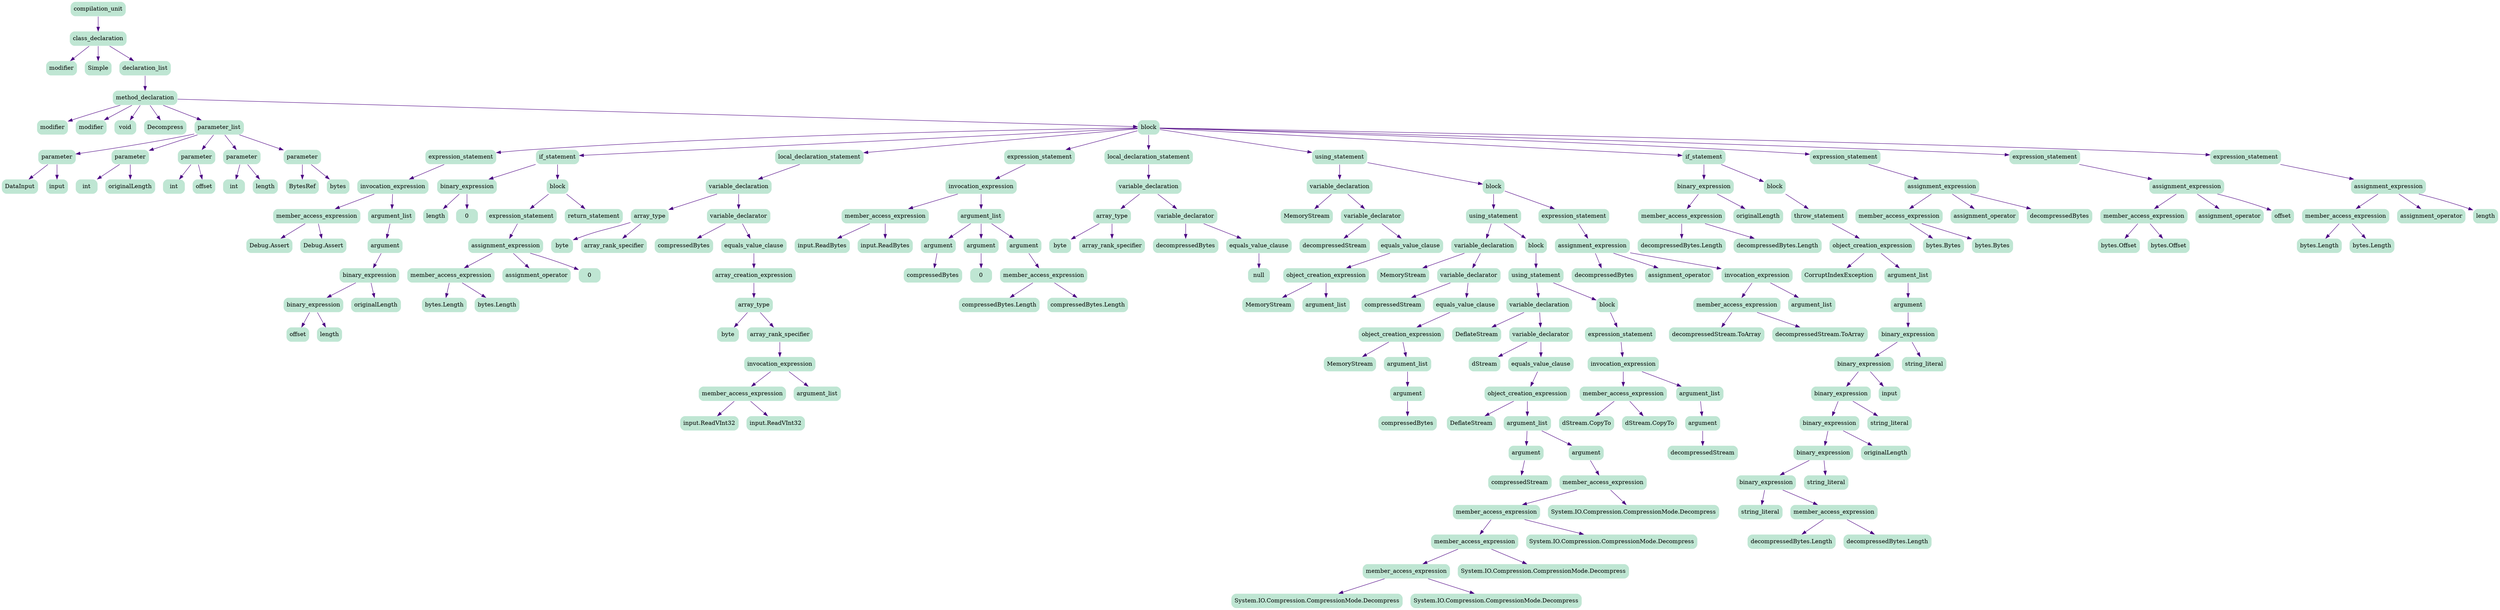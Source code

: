 digraph  {
5 [color=white, fillcolor="#BFE6D3", label=compilation_unit, node_type=compilation_unit, shape=box, style="rounded, filled"];
6 [color=white, fillcolor="#BFE6D3", label=class_declaration, node_type=class_declaration, shape=box, style="rounded, filled"];
7 [color=white, fillcolor="#BFE6D3", label=modifier, node_type=modifier, shape=box, style="rounded, filled"];
8 [color=white, fillcolor="#BFE6D3", label=Simple, node_type=identifier, shape=box, style="rounded, filled"];
9 [color=white, fillcolor="#BFE6D3", label=declaration_list, node_type=declaration_list, shape=box, style="rounded, filled"];
10 [color=white, fillcolor="#BFE6D3", label=method_declaration, node_type=method_declaration, shape=box, style="rounded, filled"];
11 [color=white, fillcolor="#BFE6D3", label=modifier, node_type=modifier, shape=box, style="rounded, filled"];
12 [color=white, fillcolor="#BFE6D3", label=modifier, node_type=modifier, shape=box, style="rounded, filled"];
13 [color=white, fillcolor="#BFE6D3", label=void, node_type=void_keyword, shape=box, style="rounded, filled"];
14 [color=white, fillcolor="#BFE6D3", label=Decompress, node_type=identifier, shape=box, style="rounded, filled"];
15 [color=white, fillcolor="#BFE6D3", label=parameter_list, node_type=parameter_list, shape=box, style="rounded, filled"];
16 [color=white, fillcolor="#BFE6D3", label=parameter, node_type=parameter, shape=box, style="rounded, filled"];
17 [color=white, fillcolor="#BFE6D3", label=DataInput, node_type=identifier, shape=box, style="rounded, filled"];
18 [color=white, fillcolor="#BFE6D3", label=input, node_type=identifier, shape=box, style="rounded, filled"];
19 [color=white, fillcolor="#BFE6D3", label=parameter, node_type=parameter, shape=box, style="rounded, filled"];
20 [color=white, fillcolor="#BFE6D3", label=int, node_type=predefined_type, shape=box, style="rounded, filled"];
21 [color=white, fillcolor="#BFE6D3", label=originalLength, node_type=identifier, shape=box, style="rounded, filled"];
22 [color=white, fillcolor="#BFE6D3", label=parameter, node_type=parameter, shape=box, style="rounded, filled"];
23 [color=white, fillcolor="#BFE6D3", label=int, node_type=predefined_type, shape=box, style="rounded, filled"];
24 [color=white, fillcolor="#BFE6D3", label=offset, node_type=identifier, shape=box, style="rounded, filled"];
25 [color=white, fillcolor="#BFE6D3", label=parameter, node_type=parameter, shape=box, style="rounded, filled"];
26 [color=white, fillcolor="#BFE6D3", label=int, node_type=predefined_type, shape=box, style="rounded, filled"];
27 [color=white, fillcolor="#BFE6D3", label=length, node_type=identifier, shape=box, style="rounded, filled"];
28 [color=white, fillcolor="#BFE6D3", label=parameter, node_type=parameter, shape=box, style="rounded, filled"];
29 [color=white, fillcolor="#BFE6D3", label=BytesRef, node_type=identifier, shape=box, style="rounded, filled"];
30 [color=white, fillcolor="#BFE6D3", label=bytes, node_type=identifier, shape=box, style="rounded, filled"];
31 [color=white, fillcolor="#BFE6D3", label=block, node_type=block, shape=box, style="rounded, filled"];
32 [color=white, fillcolor="#BFE6D3", label=expression_statement, node_type=expression_statement, shape=box, style="rounded, filled"];
33 [color=white, fillcolor="#BFE6D3", label=invocation_expression, node_type=invocation_expression, shape=box, style="rounded, filled"];
34 [color=white, fillcolor="#BFE6D3", label=member_access_expression, node_type=member_access_expression, shape=box, style="rounded, filled"];
35 [color=white, fillcolor="#BFE6D3", label="Debug\.Assert", node_type=identifier, shape=box, style="rounded, filled"];
36 [color=white, fillcolor="#BFE6D3", label="Debug\.Assert", node_type=identifier, shape=box, style="rounded, filled"];
37 [color=white, fillcolor="#BFE6D3", label=argument_list, node_type=argument_list, shape=box, style="rounded, filled"];
38 [color=white, fillcolor="#BFE6D3", label=argument, node_type=argument, shape=box, style="rounded, filled"];
39 [color=white, fillcolor="#BFE6D3", label=binary_expression, node_type=binary_expression, shape=box, style="rounded, filled"];
40 [color=white, fillcolor="#BFE6D3", label=binary_expression, node_type=binary_expression, shape=box, style="rounded, filled"];
41 [color=white, fillcolor="#BFE6D3", label=offset, node_type=identifier, shape=box, style="rounded, filled"];
42 [color=white, fillcolor="#BFE6D3", label=length, node_type=identifier, shape=box, style="rounded, filled"];
43 [color=white, fillcolor="#BFE6D3", label=originalLength, node_type=identifier, shape=box, style="rounded, filled"];
44 [color=white, fillcolor="#BFE6D3", label=if_statement, node_type=if_statement, shape=box, style="rounded, filled"];
45 [color=white, fillcolor="#BFE6D3", label=binary_expression, node_type=binary_expression, shape=box, style="rounded, filled"];
46 [color=white, fillcolor="#BFE6D3", label=length, node_type=identifier, shape=box, style="rounded, filled"];
47 [color=white, fillcolor="#BFE6D3", label=0, node_type=integer_literal, shape=box, style="rounded, filled"];
48 [color=white, fillcolor="#BFE6D3", label=block, node_type=block, shape=box, style="rounded, filled"];
49 [color=white, fillcolor="#BFE6D3", label=expression_statement, node_type=expression_statement, shape=box, style="rounded, filled"];
50 [color=white, fillcolor="#BFE6D3", label=assignment_expression, node_type=assignment_expression, shape=box, style="rounded, filled"];
51 [color=white, fillcolor="#BFE6D3", label=member_access_expression, node_type=member_access_expression, shape=box, style="rounded, filled"];
52 [color=white, fillcolor="#BFE6D3", label="bytes\.Length", node_type=identifier, shape=box, style="rounded, filled"];
53 [color=white, fillcolor="#BFE6D3", label="bytes\.Length", node_type=identifier, shape=box, style="rounded, filled"];
54 [color=white, fillcolor="#BFE6D3", label=assignment_operator, node_type=assignment_operator, shape=box, style="rounded, filled"];
55 [color=white, fillcolor="#BFE6D3", label=0, node_type=integer_literal, shape=box, style="rounded, filled"];
56 [color=white, fillcolor="#BFE6D3", label=return_statement, node_type=return_statement, shape=box, style="rounded, filled"];
57 [color=white, fillcolor="#BFE6D3", label=local_declaration_statement, node_type=local_declaration_statement, shape=box, style="rounded, filled"];
58 [color=white, fillcolor="#BFE6D3", label=variable_declaration, node_type=variable_declaration, shape=box, style="rounded, filled"];
59 [color=white, fillcolor="#BFE6D3", label=array_type, node_type=array_type, shape=box, style="rounded, filled"];
60 [color=white, fillcolor="#BFE6D3", label=byte, node_type=predefined_type, shape=box, style="rounded, filled"];
61 [color=white, fillcolor="#BFE6D3", label=array_rank_specifier, node_type=array_rank_specifier, shape=box, style="rounded, filled"];
62 [color=white, fillcolor="#BFE6D3", label=variable_declarator, node_type=variable_declarator, shape=box, style="rounded, filled"];
63 [color=white, fillcolor="#BFE6D3", label=compressedBytes, node_type=identifier, shape=box, style="rounded, filled"];
64 [color=white, fillcolor="#BFE6D3", label=equals_value_clause, node_type=equals_value_clause, shape=box, style="rounded, filled"];
65 [color=white, fillcolor="#BFE6D3", label=array_creation_expression, node_type=array_creation_expression, shape=box, style="rounded, filled"];
66 [color=white, fillcolor="#BFE6D3", label=array_type, node_type=array_type, shape=box, style="rounded, filled"];
67 [color=white, fillcolor="#BFE6D3", label=byte, node_type=predefined_type, shape=box, style="rounded, filled"];
68 [color=white, fillcolor="#BFE6D3", label=array_rank_specifier, node_type=array_rank_specifier, shape=box, style="rounded, filled"];
69 [color=white, fillcolor="#BFE6D3", label=invocation_expression, node_type=invocation_expression, shape=box, style="rounded, filled"];
70 [color=white, fillcolor="#BFE6D3", label=member_access_expression, node_type=member_access_expression, shape=box, style="rounded, filled"];
71 [color=white, fillcolor="#BFE6D3", label="input\.ReadVInt32", node_type=identifier, shape=box, style="rounded, filled"];
72 [color=white, fillcolor="#BFE6D3", label="input\.ReadVInt32", node_type=identifier, shape=box, style="rounded, filled"];
73 [color=white, fillcolor="#BFE6D3", label=argument_list, node_type=argument_list, shape=box, style="rounded, filled"];
74 [color=white, fillcolor="#BFE6D3", label=expression_statement, node_type=expression_statement, shape=box, style="rounded, filled"];
75 [color=white, fillcolor="#BFE6D3", label=invocation_expression, node_type=invocation_expression, shape=box, style="rounded, filled"];
76 [color=white, fillcolor="#BFE6D3", label=member_access_expression, node_type=member_access_expression, shape=box, style="rounded, filled"];
77 [color=white, fillcolor="#BFE6D3", label="input\.ReadBytes", node_type=identifier, shape=box, style="rounded, filled"];
78 [color=white, fillcolor="#BFE6D3", label="input\.ReadBytes", node_type=identifier, shape=box, style="rounded, filled"];
79 [color=white, fillcolor="#BFE6D3", label=argument_list, node_type=argument_list, shape=box, style="rounded, filled"];
80 [color=white, fillcolor="#BFE6D3", label=argument, node_type=argument, shape=box, style="rounded, filled"];
81 [color=white, fillcolor="#BFE6D3", label=compressedBytes, node_type=identifier, shape=box, style="rounded, filled"];
82 [color=white, fillcolor="#BFE6D3", label=argument, node_type=argument, shape=box, style="rounded, filled"];
83 [color=white, fillcolor="#BFE6D3", label=0, node_type=integer_literal, shape=box, style="rounded, filled"];
84 [color=white, fillcolor="#BFE6D3", label=argument, node_type=argument, shape=box, style="rounded, filled"];
85 [color=white, fillcolor="#BFE6D3", label=member_access_expression, node_type=member_access_expression, shape=box, style="rounded, filled"];
86 [color=white, fillcolor="#BFE6D3", label="compressedBytes\.Length", node_type=identifier, shape=box, style="rounded, filled"];
87 [color=white, fillcolor="#BFE6D3", label="compressedBytes\.Length", node_type=identifier, shape=box, style="rounded, filled"];
88 [color=white, fillcolor="#BFE6D3", label=local_declaration_statement, node_type=local_declaration_statement, shape=box, style="rounded, filled"];
89 [color=white, fillcolor="#BFE6D3", label=variable_declaration, node_type=variable_declaration, shape=box, style="rounded, filled"];
90 [color=white, fillcolor="#BFE6D3", label=array_type, node_type=array_type, shape=box, style="rounded, filled"];
91 [color=white, fillcolor="#BFE6D3", label=byte, node_type=predefined_type, shape=box, style="rounded, filled"];
92 [color=white, fillcolor="#BFE6D3", label=array_rank_specifier, node_type=array_rank_specifier, shape=box, style="rounded, filled"];
93 [color=white, fillcolor="#BFE6D3", label=variable_declarator, node_type=variable_declarator, shape=box, style="rounded, filled"];
94 [color=white, fillcolor="#BFE6D3", label=decompressedBytes, node_type=identifier, shape=box, style="rounded, filled"];
95 [color=white, fillcolor="#BFE6D3", label=equals_value_clause, node_type=equals_value_clause, shape=box, style="rounded, filled"];
96 [color=white, fillcolor="#BFE6D3", label=null, node_type=null_literal, shape=box, style="rounded, filled"];
97 [color=white, fillcolor="#BFE6D3", label=using_statement, node_type=using_statement, shape=box, style="rounded, filled"];
98 [color=white, fillcolor="#BFE6D3", label=variable_declaration, node_type=variable_declaration, shape=box, style="rounded, filled"];
99 [color=white, fillcolor="#BFE6D3", label=MemoryStream, node_type=identifier, shape=box, style="rounded, filled"];
100 [color=white, fillcolor="#BFE6D3", label=variable_declarator, node_type=variable_declarator, shape=box, style="rounded, filled"];
101 [color=white, fillcolor="#BFE6D3", label=decompressedStream, node_type=identifier, shape=box, style="rounded, filled"];
102 [color=white, fillcolor="#BFE6D3", label=equals_value_clause, node_type=equals_value_clause, shape=box, style="rounded, filled"];
103 [color=white, fillcolor="#BFE6D3", label=object_creation_expression, node_type=object_creation_expression, shape=box, style="rounded, filled"];
104 [color=white, fillcolor="#BFE6D3", label=MemoryStream, node_type=identifier, shape=box, style="rounded, filled"];
105 [color=white, fillcolor="#BFE6D3", label=argument_list, node_type=argument_list, shape=box, style="rounded, filled"];
106 [color=white, fillcolor="#BFE6D3", label=block, node_type=block, shape=box, style="rounded, filled"];
107 [color=white, fillcolor="#BFE6D3", label=using_statement, node_type=using_statement, shape=box, style="rounded, filled"];
108 [color=white, fillcolor="#BFE6D3", label=variable_declaration, node_type=variable_declaration, shape=box, style="rounded, filled"];
109 [color=white, fillcolor="#BFE6D3", label=MemoryStream, node_type=identifier, shape=box, style="rounded, filled"];
110 [color=white, fillcolor="#BFE6D3", label=variable_declarator, node_type=variable_declarator, shape=box, style="rounded, filled"];
111 [color=white, fillcolor="#BFE6D3", label=compressedStream, node_type=identifier, shape=box, style="rounded, filled"];
112 [color=white, fillcolor="#BFE6D3", label=equals_value_clause, node_type=equals_value_clause, shape=box, style="rounded, filled"];
113 [color=white, fillcolor="#BFE6D3", label=object_creation_expression, node_type=object_creation_expression, shape=box, style="rounded, filled"];
114 [color=white, fillcolor="#BFE6D3", label=MemoryStream, node_type=identifier, shape=box, style="rounded, filled"];
115 [color=white, fillcolor="#BFE6D3", label=argument_list, node_type=argument_list, shape=box, style="rounded, filled"];
116 [color=white, fillcolor="#BFE6D3", label=argument, node_type=argument, shape=box, style="rounded, filled"];
117 [color=white, fillcolor="#BFE6D3", label=compressedBytes, node_type=identifier, shape=box, style="rounded, filled"];
118 [color=white, fillcolor="#BFE6D3", label=block, node_type=block, shape=box, style="rounded, filled"];
119 [color=white, fillcolor="#BFE6D3", label=using_statement, node_type=using_statement, shape=box, style="rounded, filled"];
120 [color=white, fillcolor="#BFE6D3", label=variable_declaration, node_type=variable_declaration, shape=box, style="rounded, filled"];
121 [color=white, fillcolor="#BFE6D3", label=DeflateStream, node_type=identifier, shape=box, style="rounded, filled"];
122 [color=white, fillcolor="#BFE6D3", label=variable_declarator, node_type=variable_declarator, shape=box, style="rounded, filled"];
123 [color=white, fillcolor="#BFE6D3", label=dStream, node_type=identifier, shape=box, style="rounded, filled"];
124 [color=white, fillcolor="#BFE6D3", label=equals_value_clause, node_type=equals_value_clause, shape=box, style="rounded, filled"];
125 [color=white, fillcolor="#BFE6D3", label=object_creation_expression, node_type=object_creation_expression, shape=box, style="rounded, filled"];
126 [color=white, fillcolor="#BFE6D3", label=DeflateStream, node_type=identifier, shape=box, style="rounded, filled"];
127 [color=white, fillcolor="#BFE6D3", label=argument_list, node_type=argument_list, shape=box, style="rounded, filled"];
128 [color=white, fillcolor="#BFE6D3", label=argument, node_type=argument, shape=box, style="rounded, filled"];
129 [color=white, fillcolor="#BFE6D3", label=compressedStream, node_type=identifier, shape=box, style="rounded, filled"];
130 [color=white, fillcolor="#BFE6D3", label=argument, node_type=argument, shape=box, style="rounded, filled"];
131 [color=white, fillcolor="#BFE6D3", label=member_access_expression, node_type=member_access_expression, shape=box, style="rounded, filled"];
132 [color=white, fillcolor="#BFE6D3", label=member_access_expression, node_type=member_access_expression, shape=box, style="rounded, filled"];
133 [color=white, fillcolor="#BFE6D3", label=member_access_expression, node_type=member_access_expression, shape=box, style="rounded, filled"];
134 [color=white, fillcolor="#BFE6D3", label=member_access_expression, node_type=member_access_expression, shape=box, style="rounded, filled"];
135 [color=white, fillcolor="#BFE6D3", label="System\.IO\.Compression\.CompressionMode\.Decompress", node_type=identifier, shape=box, style="rounded, filled"];
136 [color=white, fillcolor="#BFE6D3", label="System\.IO\.Compression\.CompressionMode\.Decompress", node_type=identifier, shape=box, style="rounded, filled"];
137 [color=white, fillcolor="#BFE6D3", label="System\.IO\.Compression\.CompressionMode\.Decompress", node_type=identifier, shape=box, style="rounded, filled"];
138 [color=white, fillcolor="#BFE6D3", label="System\.IO\.Compression\.CompressionMode\.Decompress", node_type=identifier, shape=box, style="rounded, filled"];
139 [color=white, fillcolor="#BFE6D3", label="System\.IO\.Compression\.CompressionMode\.Decompress", node_type=identifier, shape=box, style="rounded, filled"];
140 [color=white, fillcolor="#BFE6D3", label=block, node_type=block, shape=box, style="rounded, filled"];
141 [color=white, fillcolor="#BFE6D3", label=expression_statement, node_type=expression_statement, shape=box, style="rounded, filled"];
142 [color=white, fillcolor="#BFE6D3", label=invocation_expression, node_type=invocation_expression, shape=box, style="rounded, filled"];
143 [color=white, fillcolor="#BFE6D3", label=member_access_expression, node_type=member_access_expression, shape=box, style="rounded, filled"];
144 [color=white, fillcolor="#BFE6D3", label="dStream\.CopyTo", node_type=identifier, shape=box, style="rounded, filled"];
145 [color=white, fillcolor="#BFE6D3", label="dStream\.CopyTo", node_type=identifier, shape=box, style="rounded, filled"];
146 [color=white, fillcolor="#BFE6D3", label=argument_list, node_type=argument_list, shape=box, style="rounded, filled"];
147 [color=white, fillcolor="#BFE6D3", label=argument, node_type=argument, shape=box, style="rounded, filled"];
148 [color=white, fillcolor="#BFE6D3", label=decompressedStream, node_type=identifier, shape=box, style="rounded, filled"];
149 [color=white, fillcolor="#BFE6D3", label=expression_statement, node_type=expression_statement, shape=box, style="rounded, filled"];
150 [color=white, fillcolor="#BFE6D3", label=assignment_expression, node_type=assignment_expression, shape=box, style="rounded, filled"];
151 [color=white, fillcolor="#BFE6D3", label=decompressedBytes, node_type=identifier, shape=box, style="rounded, filled"];
152 [color=white, fillcolor="#BFE6D3", label=assignment_operator, node_type=assignment_operator, shape=box, style="rounded, filled"];
153 [color=white, fillcolor="#BFE6D3", label=invocation_expression, node_type=invocation_expression, shape=box, style="rounded, filled"];
154 [color=white, fillcolor="#BFE6D3", label=member_access_expression, node_type=member_access_expression, shape=box, style="rounded, filled"];
155 [color=white, fillcolor="#BFE6D3", label="decompressedStream\.ToArray", node_type=identifier, shape=box, style="rounded, filled"];
156 [color=white, fillcolor="#BFE6D3", label="decompressedStream\.ToArray", node_type=identifier, shape=box, style="rounded, filled"];
157 [color=white, fillcolor="#BFE6D3", label=argument_list, node_type=argument_list, shape=box, style="rounded, filled"];
158 [color=white, fillcolor="#BFE6D3", label=if_statement, node_type=if_statement, shape=box, style="rounded, filled"];
159 [color=white, fillcolor="#BFE6D3", label=binary_expression, node_type=binary_expression, shape=box, style="rounded, filled"];
160 [color=white, fillcolor="#BFE6D3", label=member_access_expression, node_type=member_access_expression, shape=box, style="rounded, filled"];
161 [color=white, fillcolor="#BFE6D3", label="decompressedBytes\.Length", node_type=identifier, shape=box, style="rounded, filled"];
162 [color=white, fillcolor="#BFE6D3", label="decompressedBytes\.Length", node_type=identifier, shape=box, style="rounded, filled"];
163 [color=white, fillcolor="#BFE6D3", label=originalLength, node_type=identifier, shape=box, style="rounded, filled"];
164 [color=white, fillcolor="#BFE6D3", label=block, node_type=block, shape=box, style="rounded, filled"];
165 [color=white, fillcolor="#BFE6D3", label=throw_statement, node_type=throw_statement, shape=box, style="rounded, filled"];
166 [color=white, fillcolor="#BFE6D3", label=object_creation_expression, node_type=object_creation_expression, shape=box, style="rounded, filled"];
167 [color=white, fillcolor="#BFE6D3", label=CorruptIndexException, node_type=identifier, shape=box, style="rounded, filled"];
168 [color=white, fillcolor="#BFE6D3", label=argument_list, node_type=argument_list, shape=box, style="rounded, filled"];
169 [color=white, fillcolor="#BFE6D3", label=argument, node_type=argument, shape=box, style="rounded, filled"];
170 [color=white, fillcolor="#BFE6D3", label=binary_expression, node_type=binary_expression, shape=box, style="rounded, filled"];
171 [color=white, fillcolor="#BFE6D3", label=binary_expression, node_type=binary_expression, shape=box, style="rounded, filled"];
172 [color=white, fillcolor="#BFE6D3", label=binary_expression, node_type=binary_expression, shape=box, style="rounded, filled"];
173 [color=white, fillcolor="#BFE6D3", label=binary_expression, node_type=binary_expression, shape=box, style="rounded, filled"];
174 [color=white, fillcolor="#BFE6D3", label=binary_expression, node_type=binary_expression, shape=box, style="rounded, filled"];
175 [color=white, fillcolor="#BFE6D3", label=binary_expression, node_type=binary_expression, shape=box, style="rounded, filled"];
176 [color=white, fillcolor="#BFE6D3", label=string_literal, node_type=string_literal, shape=box, style="rounded, filled"];
177 [color=white, fillcolor="#BFE6D3", label=member_access_expression, node_type=member_access_expression, shape=box, style="rounded, filled"];
178 [color=white, fillcolor="#BFE6D3", label="decompressedBytes\.Length", node_type=identifier, shape=box, style="rounded, filled"];
179 [color=white, fillcolor="#BFE6D3", label="decompressedBytes\.Length", node_type=identifier, shape=box, style="rounded, filled"];
180 [color=white, fillcolor="#BFE6D3", label=string_literal, node_type=string_literal, shape=box, style="rounded, filled"];
181 [color=white, fillcolor="#BFE6D3", label=originalLength, node_type=identifier, shape=box, style="rounded, filled"];
182 [color=white, fillcolor="#BFE6D3", label=string_literal, node_type=string_literal, shape=box, style="rounded, filled"];
183 [color=white, fillcolor="#BFE6D3", label=input, node_type=identifier, shape=box, style="rounded, filled"];
184 [color=white, fillcolor="#BFE6D3", label=string_literal, node_type=string_literal, shape=box, style="rounded, filled"];
185 [color=white, fillcolor="#BFE6D3", label=expression_statement, node_type=expression_statement, shape=box, style="rounded, filled"];
186 [color=white, fillcolor="#BFE6D3", label=assignment_expression, node_type=assignment_expression, shape=box, style="rounded, filled"];
187 [color=white, fillcolor="#BFE6D3", label=member_access_expression, node_type=member_access_expression, shape=box, style="rounded, filled"];
188 [color=white, fillcolor="#BFE6D3", label="bytes\.Bytes", node_type=identifier, shape=box, style="rounded, filled"];
189 [color=white, fillcolor="#BFE6D3", label="bytes\.Bytes", node_type=identifier, shape=box, style="rounded, filled"];
190 [color=white, fillcolor="#BFE6D3", label=assignment_operator, node_type=assignment_operator, shape=box, style="rounded, filled"];
191 [color=white, fillcolor="#BFE6D3", label=decompressedBytes, node_type=identifier, shape=box, style="rounded, filled"];
192 [color=white, fillcolor="#BFE6D3", label=expression_statement, node_type=expression_statement, shape=box, style="rounded, filled"];
193 [color=white, fillcolor="#BFE6D3", label=assignment_expression, node_type=assignment_expression, shape=box, style="rounded, filled"];
194 [color=white, fillcolor="#BFE6D3", label=member_access_expression, node_type=member_access_expression, shape=box, style="rounded, filled"];
195 [color=white, fillcolor="#BFE6D3", label="bytes\.Offset", node_type=identifier, shape=box, style="rounded, filled"];
196 [color=white, fillcolor="#BFE6D3", label="bytes\.Offset", node_type=identifier, shape=box, style="rounded, filled"];
197 [color=white, fillcolor="#BFE6D3", label=assignment_operator, node_type=assignment_operator, shape=box, style="rounded, filled"];
198 [color=white, fillcolor="#BFE6D3", label=offset, node_type=identifier, shape=box, style="rounded, filled"];
199 [color=white, fillcolor="#BFE6D3", label=expression_statement, node_type=expression_statement, shape=box, style="rounded, filled"];
200 [color=white, fillcolor="#BFE6D3", label=assignment_expression, node_type=assignment_expression, shape=box, style="rounded, filled"];
201 [color=white, fillcolor="#BFE6D3", label=member_access_expression, node_type=member_access_expression, shape=box, style="rounded, filled"];
202 [color=white, fillcolor="#BFE6D3", label="bytes\.Length", node_type=identifier, shape=box, style="rounded, filled"];
203 [color=white, fillcolor="#BFE6D3", label="bytes\.Length", node_type=identifier, shape=box, style="rounded, filled"];
204 [color=white, fillcolor="#BFE6D3", label=assignment_operator, node_type=assignment_operator, shape=box, style="rounded, filled"];
205 [color=white, fillcolor="#BFE6D3", label=length, node_type=identifier, shape=box, style="rounded, filled"];
5 -> 6  [color=indigo, edge_type=AST_edge, key=0, shape=vee];
6 -> 7  [color=indigo, edge_type=AST_edge, key=0, shape=vee];
6 -> 8  [color=indigo, edge_type=AST_edge, key=0, shape=vee];
6 -> 9  [color=indigo, edge_type=AST_edge, key=0, shape=vee];
9 -> 10  [color=indigo, edge_type=AST_edge, key=0, shape=vee];
10 -> 11  [color=indigo, edge_type=AST_edge, key=0, shape=vee];
10 -> 12  [color=indigo, edge_type=AST_edge, key=0, shape=vee];
10 -> 13  [color=indigo, edge_type=AST_edge, key=0, shape=vee];
10 -> 14  [color=indigo, edge_type=AST_edge, key=0, shape=vee];
10 -> 15  [color=indigo, edge_type=AST_edge, key=0, shape=vee];
10 -> 31  [color=indigo, edge_type=AST_edge, key=0, shape=vee];
15 -> 16  [color=indigo, edge_type=AST_edge, key=0, shape=vee];
15 -> 19  [color=indigo, edge_type=AST_edge, key=0, shape=vee];
15 -> 22  [color=indigo, edge_type=AST_edge, key=0, shape=vee];
15 -> 25  [color=indigo, edge_type=AST_edge, key=0, shape=vee];
15 -> 28  [color=indigo, edge_type=AST_edge, key=0, shape=vee];
16 -> 17  [color=indigo, edge_type=AST_edge, key=0, shape=vee];
16 -> 18  [color=indigo, edge_type=AST_edge, key=0, shape=vee];
19 -> 20  [color=indigo, edge_type=AST_edge, key=0, shape=vee];
19 -> 21  [color=indigo, edge_type=AST_edge, key=0, shape=vee];
22 -> 23  [color=indigo, edge_type=AST_edge, key=0, shape=vee];
22 -> 24  [color=indigo, edge_type=AST_edge, key=0, shape=vee];
25 -> 26  [color=indigo, edge_type=AST_edge, key=0, shape=vee];
25 -> 27  [color=indigo, edge_type=AST_edge, key=0, shape=vee];
28 -> 29  [color=indigo, edge_type=AST_edge, key=0, shape=vee];
28 -> 30  [color=indigo, edge_type=AST_edge, key=0, shape=vee];
31 -> 32  [color=indigo, edge_type=AST_edge, key=0, shape=vee];
31 -> 44  [color=indigo, edge_type=AST_edge, key=0, shape=vee];
31 -> 57  [color=indigo, edge_type=AST_edge, key=0, shape=vee];
31 -> 74  [color=indigo, edge_type=AST_edge, key=0, shape=vee];
31 -> 88  [color=indigo, edge_type=AST_edge, key=0, shape=vee];
31 -> 97  [color=indigo, edge_type=AST_edge, key=0, shape=vee];
31 -> 158  [color=indigo, edge_type=AST_edge, key=0, shape=vee];
31 -> 185  [color=indigo, edge_type=AST_edge, key=0, shape=vee];
31 -> 192  [color=indigo, edge_type=AST_edge, key=0, shape=vee];
31 -> 199  [color=indigo, edge_type=AST_edge, key=0, shape=vee];
32 -> 33  [color=indigo, edge_type=AST_edge, key=0, shape=vee];
33 -> 34  [color=indigo, edge_type=AST_edge, key=0, shape=vee];
33 -> 37  [color=indigo, edge_type=AST_edge, key=0, shape=vee];
34 -> 35  [color=indigo, edge_type=AST_edge, key=0, shape=vee];
34 -> 36  [color=indigo, edge_type=AST_edge, key=0, shape=vee];
37 -> 38  [color=indigo, edge_type=AST_edge, key=0, shape=vee];
38 -> 39  [color=indigo, edge_type=AST_edge, key=0, shape=vee];
39 -> 40  [color=indigo, edge_type=AST_edge, key=0, shape=vee];
39 -> 43  [color=indigo, edge_type=AST_edge, key=0, shape=vee];
40 -> 41  [color=indigo, edge_type=AST_edge, key=0, shape=vee];
40 -> 42  [color=indigo, edge_type=AST_edge, key=0, shape=vee];
44 -> 45  [color=indigo, edge_type=AST_edge, key=0, shape=vee];
44 -> 48  [color=indigo, edge_type=AST_edge, key=0, shape=vee];
45 -> 46  [color=indigo, edge_type=AST_edge, key=0, shape=vee];
45 -> 47  [color=indigo, edge_type=AST_edge, key=0, shape=vee];
48 -> 49  [color=indigo, edge_type=AST_edge, key=0, shape=vee];
48 -> 56  [color=indigo, edge_type=AST_edge, key=0, shape=vee];
49 -> 50  [color=indigo, edge_type=AST_edge, key=0, shape=vee];
50 -> 51  [color=indigo, edge_type=AST_edge, key=0, shape=vee];
50 -> 54  [color=indigo, edge_type=AST_edge, key=0, shape=vee];
50 -> 55  [color=indigo, edge_type=AST_edge, key=0, shape=vee];
51 -> 52  [color=indigo, edge_type=AST_edge, key=0, shape=vee];
51 -> 53  [color=indigo, edge_type=AST_edge, key=0, shape=vee];
57 -> 58  [color=indigo, edge_type=AST_edge, key=0, shape=vee];
58 -> 59  [color=indigo, edge_type=AST_edge, key=0, shape=vee];
58 -> 62  [color=indigo, edge_type=AST_edge, key=0, shape=vee];
59 -> 60  [color=indigo, edge_type=AST_edge, key=0, shape=vee];
59 -> 61  [color=indigo, edge_type=AST_edge, key=0, shape=vee];
62 -> 63  [color=indigo, edge_type=AST_edge, key=0, shape=vee];
62 -> 64  [color=indigo, edge_type=AST_edge, key=0, shape=vee];
64 -> 65  [color=indigo, edge_type=AST_edge, key=0, shape=vee];
65 -> 66  [color=indigo, edge_type=AST_edge, key=0, shape=vee];
66 -> 67  [color=indigo, edge_type=AST_edge, key=0, shape=vee];
66 -> 68  [color=indigo, edge_type=AST_edge, key=0, shape=vee];
68 -> 69  [color=indigo, edge_type=AST_edge, key=0, shape=vee];
69 -> 70  [color=indigo, edge_type=AST_edge, key=0, shape=vee];
69 -> 73  [color=indigo, edge_type=AST_edge, key=0, shape=vee];
70 -> 71  [color=indigo, edge_type=AST_edge, key=0, shape=vee];
70 -> 72  [color=indigo, edge_type=AST_edge, key=0, shape=vee];
74 -> 75  [color=indigo, edge_type=AST_edge, key=0, shape=vee];
75 -> 76  [color=indigo, edge_type=AST_edge, key=0, shape=vee];
75 -> 79  [color=indigo, edge_type=AST_edge, key=0, shape=vee];
76 -> 77  [color=indigo, edge_type=AST_edge, key=0, shape=vee];
76 -> 78  [color=indigo, edge_type=AST_edge, key=0, shape=vee];
79 -> 80  [color=indigo, edge_type=AST_edge, key=0, shape=vee];
79 -> 82  [color=indigo, edge_type=AST_edge, key=0, shape=vee];
79 -> 84  [color=indigo, edge_type=AST_edge, key=0, shape=vee];
80 -> 81  [color=indigo, edge_type=AST_edge, key=0, shape=vee];
82 -> 83  [color=indigo, edge_type=AST_edge, key=0, shape=vee];
84 -> 85  [color=indigo, edge_type=AST_edge, key=0, shape=vee];
85 -> 86  [color=indigo, edge_type=AST_edge, key=0, shape=vee];
85 -> 87  [color=indigo, edge_type=AST_edge, key=0, shape=vee];
88 -> 89  [color=indigo, edge_type=AST_edge, key=0, shape=vee];
89 -> 90  [color=indigo, edge_type=AST_edge, key=0, shape=vee];
89 -> 93  [color=indigo, edge_type=AST_edge, key=0, shape=vee];
90 -> 91  [color=indigo, edge_type=AST_edge, key=0, shape=vee];
90 -> 92  [color=indigo, edge_type=AST_edge, key=0, shape=vee];
93 -> 94  [color=indigo, edge_type=AST_edge, key=0, shape=vee];
93 -> 95  [color=indigo, edge_type=AST_edge, key=0, shape=vee];
95 -> 96  [color=indigo, edge_type=AST_edge, key=0, shape=vee];
97 -> 98  [color=indigo, edge_type=AST_edge, key=0, shape=vee];
97 -> 106  [color=indigo, edge_type=AST_edge, key=0, shape=vee];
98 -> 99  [color=indigo, edge_type=AST_edge, key=0, shape=vee];
98 -> 100  [color=indigo, edge_type=AST_edge, key=0, shape=vee];
100 -> 101  [color=indigo, edge_type=AST_edge, key=0, shape=vee];
100 -> 102  [color=indigo, edge_type=AST_edge, key=0, shape=vee];
102 -> 103  [color=indigo, edge_type=AST_edge, key=0, shape=vee];
103 -> 104  [color=indigo, edge_type=AST_edge, key=0, shape=vee];
103 -> 105  [color=indigo, edge_type=AST_edge, key=0, shape=vee];
106 -> 107  [color=indigo, edge_type=AST_edge, key=0, shape=vee];
106 -> 149  [color=indigo, edge_type=AST_edge, key=0, shape=vee];
107 -> 108  [color=indigo, edge_type=AST_edge, key=0, shape=vee];
107 -> 118  [color=indigo, edge_type=AST_edge, key=0, shape=vee];
108 -> 109  [color=indigo, edge_type=AST_edge, key=0, shape=vee];
108 -> 110  [color=indigo, edge_type=AST_edge, key=0, shape=vee];
110 -> 111  [color=indigo, edge_type=AST_edge, key=0, shape=vee];
110 -> 112  [color=indigo, edge_type=AST_edge, key=0, shape=vee];
112 -> 113  [color=indigo, edge_type=AST_edge, key=0, shape=vee];
113 -> 114  [color=indigo, edge_type=AST_edge, key=0, shape=vee];
113 -> 115  [color=indigo, edge_type=AST_edge, key=0, shape=vee];
115 -> 116  [color=indigo, edge_type=AST_edge, key=0, shape=vee];
116 -> 117  [color=indigo, edge_type=AST_edge, key=0, shape=vee];
118 -> 119  [color=indigo, edge_type=AST_edge, key=0, shape=vee];
119 -> 120  [color=indigo, edge_type=AST_edge, key=0, shape=vee];
119 -> 140  [color=indigo, edge_type=AST_edge, key=0, shape=vee];
120 -> 121  [color=indigo, edge_type=AST_edge, key=0, shape=vee];
120 -> 122  [color=indigo, edge_type=AST_edge, key=0, shape=vee];
122 -> 123  [color=indigo, edge_type=AST_edge, key=0, shape=vee];
122 -> 124  [color=indigo, edge_type=AST_edge, key=0, shape=vee];
124 -> 125  [color=indigo, edge_type=AST_edge, key=0, shape=vee];
125 -> 126  [color=indigo, edge_type=AST_edge, key=0, shape=vee];
125 -> 127  [color=indigo, edge_type=AST_edge, key=0, shape=vee];
127 -> 128  [color=indigo, edge_type=AST_edge, key=0, shape=vee];
127 -> 130  [color=indigo, edge_type=AST_edge, key=0, shape=vee];
128 -> 129  [color=indigo, edge_type=AST_edge, key=0, shape=vee];
130 -> 131  [color=indigo, edge_type=AST_edge, key=0, shape=vee];
131 -> 132  [color=indigo, edge_type=AST_edge, key=0, shape=vee];
131 -> 139  [color=indigo, edge_type=AST_edge, key=0, shape=vee];
132 -> 133  [color=indigo, edge_type=AST_edge, key=0, shape=vee];
132 -> 138  [color=indigo, edge_type=AST_edge, key=0, shape=vee];
133 -> 134  [color=indigo, edge_type=AST_edge, key=0, shape=vee];
133 -> 137  [color=indigo, edge_type=AST_edge, key=0, shape=vee];
134 -> 135  [color=indigo, edge_type=AST_edge, key=0, shape=vee];
134 -> 136  [color=indigo, edge_type=AST_edge, key=0, shape=vee];
140 -> 141  [color=indigo, edge_type=AST_edge, key=0, shape=vee];
141 -> 142  [color=indigo, edge_type=AST_edge, key=0, shape=vee];
142 -> 143  [color=indigo, edge_type=AST_edge, key=0, shape=vee];
142 -> 146  [color=indigo, edge_type=AST_edge, key=0, shape=vee];
143 -> 144  [color=indigo, edge_type=AST_edge, key=0, shape=vee];
143 -> 145  [color=indigo, edge_type=AST_edge, key=0, shape=vee];
146 -> 147  [color=indigo, edge_type=AST_edge, key=0, shape=vee];
147 -> 148  [color=indigo, edge_type=AST_edge, key=0, shape=vee];
149 -> 150  [color=indigo, edge_type=AST_edge, key=0, shape=vee];
150 -> 151  [color=indigo, edge_type=AST_edge, key=0, shape=vee];
150 -> 152  [color=indigo, edge_type=AST_edge, key=0, shape=vee];
150 -> 153  [color=indigo, edge_type=AST_edge, key=0, shape=vee];
153 -> 154  [color=indigo, edge_type=AST_edge, key=0, shape=vee];
153 -> 157  [color=indigo, edge_type=AST_edge, key=0, shape=vee];
154 -> 155  [color=indigo, edge_type=AST_edge, key=0, shape=vee];
154 -> 156  [color=indigo, edge_type=AST_edge, key=0, shape=vee];
158 -> 159  [color=indigo, edge_type=AST_edge, key=0, shape=vee];
158 -> 164  [color=indigo, edge_type=AST_edge, key=0, shape=vee];
159 -> 160  [color=indigo, edge_type=AST_edge, key=0, shape=vee];
159 -> 163  [color=indigo, edge_type=AST_edge, key=0, shape=vee];
160 -> 161  [color=indigo, edge_type=AST_edge, key=0, shape=vee];
160 -> 162  [color=indigo, edge_type=AST_edge, key=0, shape=vee];
164 -> 165  [color=indigo, edge_type=AST_edge, key=0, shape=vee];
165 -> 166  [color=indigo, edge_type=AST_edge, key=0, shape=vee];
166 -> 167  [color=indigo, edge_type=AST_edge, key=0, shape=vee];
166 -> 168  [color=indigo, edge_type=AST_edge, key=0, shape=vee];
168 -> 169  [color=indigo, edge_type=AST_edge, key=0, shape=vee];
169 -> 170  [color=indigo, edge_type=AST_edge, key=0, shape=vee];
170 -> 171  [color=indigo, edge_type=AST_edge, key=0, shape=vee];
170 -> 184  [color=indigo, edge_type=AST_edge, key=0, shape=vee];
171 -> 172  [color=indigo, edge_type=AST_edge, key=0, shape=vee];
171 -> 183  [color=indigo, edge_type=AST_edge, key=0, shape=vee];
172 -> 173  [color=indigo, edge_type=AST_edge, key=0, shape=vee];
172 -> 182  [color=indigo, edge_type=AST_edge, key=0, shape=vee];
173 -> 174  [color=indigo, edge_type=AST_edge, key=0, shape=vee];
173 -> 181  [color=indigo, edge_type=AST_edge, key=0, shape=vee];
174 -> 175  [color=indigo, edge_type=AST_edge, key=0, shape=vee];
174 -> 180  [color=indigo, edge_type=AST_edge, key=0, shape=vee];
175 -> 176  [color=indigo, edge_type=AST_edge, key=0, shape=vee];
175 -> 177  [color=indigo, edge_type=AST_edge, key=0, shape=vee];
177 -> 178  [color=indigo, edge_type=AST_edge, key=0, shape=vee];
177 -> 179  [color=indigo, edge_type=AST_edge, key=0, shape=vee];
185 -> 186  [color=indigo, edge_type=AST_edge, key=0, shape=vee];
186 -> 187  [color=indigo, edge_type=AST_edge, key=0, shape=vee];
186 -> 190  [color=indigo, edge_type=AST_edge, key=0, shape=vee];
186 -> 191  [color=indigo, edge_type=AST_edge, key=0, shape=vee];
187 -> 188  [color=indigo, edge_type=AST_edge, key=0, shape=vee];
187 -> 189  [color=indigo, edge_type=AST_edge, key=0, shape=vee];
192 -> 193  [color=indigo, edge_type=AST_edge, key=0, shape=vee];
193 -> 194  [color=indigo, edge_type=AST_edge, key=0, shape=vee];
193 -> 197  [color=indigo, edge_type=AST_edge, key=0, shape=vee];
193 -> 198  [color=indigo, edge_type=AST_edge, key=0, shape=vee];
194 -> 195  [color=indigo, edge_type=AST_edge, key=0, shape=vee];
194 -> 196  [color=indigo, edge_type=AST_edge, key=0, shape=vee];
199 -> 200  [color=indigo, edge_type=AST_edge, key=0, shape=vee];
200 -> 201  [color=indigo, edge_type=AST_edge, key=0, shape=vee];
200 -> 204  [color=indigo, edge_type=AST_edge, key=0, shape=vee];
200 -> 205  [color=indigo, edge_type=AST_edge, key=0, shape=vee];
201 -> 202  [color=indigo, edge_type=AST_edge, key=0, shape=vee];
201 -> 203  [color=indigo, edge_type=AST_edge, key=0, shape=vee];
}
